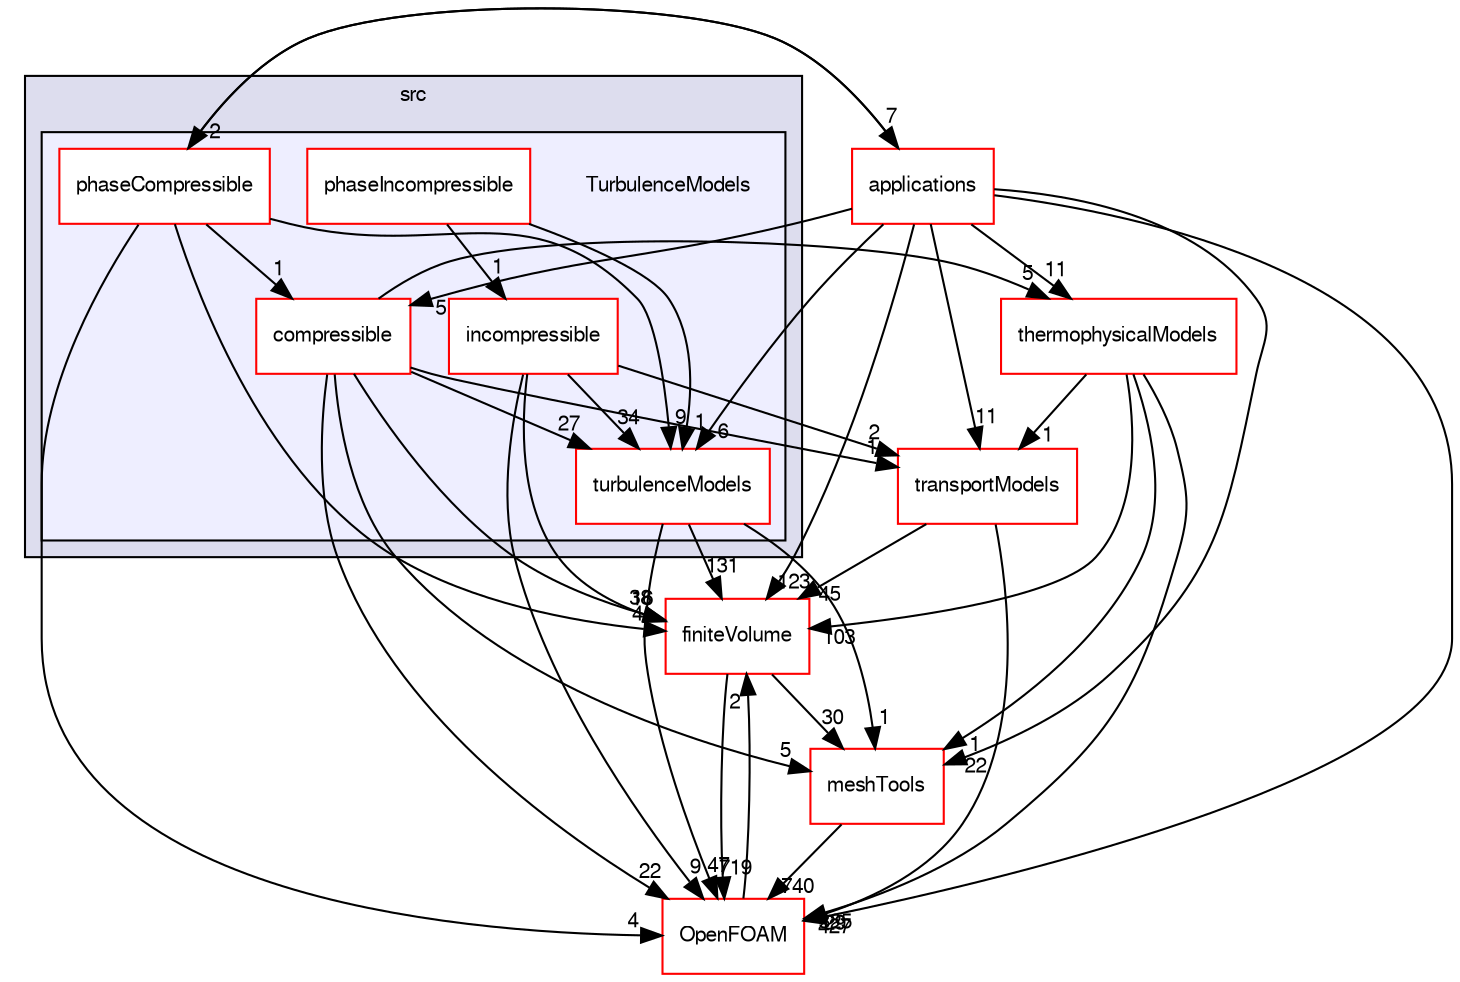 digraph "src/TurbulenceModels" {
  bgcolor=transparent;
  compound=true
  node [ fontsize="10", fontname="FreeSans"];
  edge [ labelfontsize="10", labelfontname="FreeSans"];
  subgraph clusterdir_68267d1309a1af8e8297ef4c3efbcdba {
    graph [ bgcolor="#ddddee", pencolor="black", label="src" fontname="FreeSans", fontsize="10", URL="dir_68267d1309a1af8e8297ef4c3efbcdba.html"]
  subgraph clusterdir_1eda626aeac0f0ad2848c36acaa5d501 {
    graph [ bgcolor="#eeeeff", pencolor="black", label="" URL="dir_1eda626aeac0f0ad2848c36acaa5d501.html"];
    dir_1eda626aeac0f0ad2848c36acaa5d501 [shape=plaintext label="TurbulenceModels"];
    dir_7904bc8e3270082a35070ba525b2d08a [shape=box label="compressible" color="red" fillcolor="white" style="filled" URL="dir_7904bc8e3270082a35070ba525b2d08a.html"];
    dir_65e3a25be7d63d0357fd279a6ba5d718 [shape=box label="incompressible" color="red" fillcolor="white" style="filled" URL="dir_65e3a25be7d63d0357fd279a6ba5d718.html"];
    dir_06975867f0e133b91c856f19c06af5a0 [shape=box label="phaseCompressible" color="red" fillcolor="white" style="filled" URL="dir_06975867f0e133b91c856f19c06af5a0.html"];
    dir_dc8d4d05c8f00732f10a1b937e6b7188 [shape=box label="phaseIncompressible" color="red" fillcolor="white" style="filled" URL="dir_dc8d4d05c8f00732f10a1b937e6b7188.html"];
    dir_a3dc37bcacf99bb6122ed819dac99f09 [shape=box label="turbulenceModels" color="red" fillcolor="white" style="filled" URL="dir_a3dc37bcacf99bb6122ed819dac99f09.html"];
  }
  }
  dir_9bd15774b555cf7259a6fa18f99fe99b [shape=box label="finiteVolume" color="red" URL="dir_9bd15774b555cf7259a6fa18f99fe99b.html"];
  dir_a6e4fee11f07c3b70486e88fe92cbbdc [shape=box label="applications" color="red" URL="dir_a6e4fee11f07c3b70486e88fe92cbbdc.html"];
  dir_ae30ad0bef50cf391b24c614251bb9fd [shape=box label="meshTools" color="red" URL="dir_ae30ad0bef50cf391b24c614251bb9fd.html"];
  dir_2778d089ec5c4f66810b11f753867003 [shape=box label="thermophysicalModels" color="red" URL="dir_2778d089ec5c4f66810b11f753867003.html"];
  dir_c5473ff19b20e6ec4dfe5c310b3778a8 [shape=box label="OpenFOAM" color="red" URL="dir_c5473ff19b20e6ec4dfe5c310b3778a8.html"];
  dir_9415e59289a6feeb24164dafa70a594f [shape=box label="transportModels" color="red" URL="dir_9415e59289a6feeb24164dafa70a594f.html"];
  dir_9bd15774b555cf7259a6fa18f99fe99b->dir_ae30ad0bef50cf391b24c614251bb9fd [headlabel="30", labeldistance=1.5 headhref="dir_000727_001560.html"];
  dir_9bd15774b555cf7259a6fa18f99fe99b->dir_c5473ff19b20e6ec4dfe5c310b3778a8 [headlabel="719", labeldistance=1.5 headhref="dir_000727_001706.html"];
  dir_a6e4fee11f07c3b70486e88fe92cbbdc->dir_9bd15774b555cf7259a6fa18f99fe99b [headlabel="123", labeldistance=1.5 headhref="dir_000000_000727.html"];
  dir_a6e4fee11f07c3b70486e88fe92cbbdc->dir_ae30ad0bef50cf391b24c614251bb9fd [headlabel="22", labeldistance=1.5 headhref="dir_000000_001560.html"];
  dir_a6e4fee11f07c3b70486e88fe92cbbdc->dir_7904bc8e3270082a35070ba525b2d08a [headlabel="5", labeldistance=1.5 headhref="dir_000000_002794.html"];
  dir_a6e4fee11f07c3b70486e88fe92cbbdc->dir_2778d089ec5c4f66810b11f753867003 [headlabel="11", labeldistance=1.5 headhref="dir_000000_001058.html"];
  dir_a6e4fee11f07c3b70486e88fe92cbbdc->dir_c5473ff19b20e6ec4dfe5c310b3778a8 [headlabel="427", labeldistance=1.5 headhref="dir_000000_001706.html"];
  dir_a6e4fee11f07c3b70486e88fe92cbbdc->dir_9415e59289a6feeb24164dafa70a594f [headlabel="11", labeldistance=1.5 headhref="dir_000000_000742.html"];
  dir_a6e4fee11f07c3b70486e88fe92cbbdc->dir_a3dc37bcacf99bb6122ed819dac99f09 [headlabel="6", labeldistance=1.5 headhref="dir_000000_000586.html"];
  dir_a6e4fee11f07c3b70486e88fe92cbbdc->dir_06975867f0e133b91c856f19c06af5a0 [headlabel="2", labeldistance=1.5 headhref="dir_000000_002833.html"];
  dir_ae30ad0bef50cf391b24c614251bb9fd->dir_c5473ff19b20e6ec4dfe5c310b3778a8 [headlabel="740", labeldistance=1.5 headhref="dir_001560_001706.html"];
  dir_dc8d4d05c8f00732f10a1b937e6b7188->dir_65e3a25be7d63d0357fd279a6ba5d718 [headlabel="1", labeldistance=1.5 headhref="dir_002843_002801.html"];
  dir_dc8d4d05c8f00732f10a1b937e6b7188->dir_a3dc37bcacf99bb6122ed819dac99f09 [headlabel="1", labeldistance=1.5 headhref="dir_002843_000586.html"];
  dir_7904bc8e3270082a35070ba525b2d08a->dir_9bd15774b555cf7259a6fa18f99fe99b [headlabel="38", labeldistance=1.5 headhref="dir_002794_000727.html"];
  dir_7904bc8e3270082a35070ba525b2d08a->dir_ae30ad0bef50cf391b24c614251bb9fd [headlabel="5", labeldistance=1.5 headhref="dir_002794_001560.html"];
  dir_7904bc8e3270082a35070ba525b2d08a->dir_2778d089ec5c4f66810b11f753867003 [headlabel="5", labeldistance=1.5 headhref="dir_002794_001058.html"];
  dir_7904bc8e3270082a35070ba525b2d08a->dir_c5473ff19b20e6ec4dfe5c310b3778a8 [headlabel="22", labeldistance=1.5 headhref="dir_002794_001706.html"];
  dir_7904bc8e3270082a35070ba525b2d08a->dir_9415e59289a6feeb24164dafa70a594f [headlabel="1", labeldistance=1.5 headhref="dir_002794_000742.html"];
  dir_7904bc8e3270082a35070ba525b2d08a->dir_a3dc37bcacf99bb6122ed819dac99f09 [headlabel="27", labeldistance=1.5 headhref="dir_002794_000586.html"];
  dir_2778d089ec5c4f66810b11f753867003->dir_9bd15774b555cf7259a6fa18f99fe99b [headlabel="103", labeldistance=1.5 headhref="dir_001058_000727.html"];
  dir_2778d089ec5c4f66810b11f753867003->dir_ae30ad0bef50cf391b24c614251bb9fd [headlabel="1", labeldistance=1.5 headhref="dir_001058_001560.html"];
  dir_2778d089ec5c4f66810b11f753867003->dir_c5473ff19b20e6ec4dfe5c310b3778a8 [headlabel="325", labeldistance=1.5 headhref="dir_001058_001706.html"];
  dir_2778d089ec5c4f66810b11f753867003->dir_9415e59289a6feeb24164dafa70a594f [headlabel="1", labeldistance=1.5 headhref="dir_001058_000742.html"];
  dir_c5473ff19b20e6ec4dfe5c310b3778a8->dir_9bd15774b555cf7259a6fa18f99fe99b [headlabel="2", labeldistance=1.5 headhref="dir_001706_000727.html"];
  dir_9415e59289a6feeb24164dafa70a594f->dir_9bd15774b555cf7259a6fa18f99fe99b [headlabel="45", labeldistance=1.5 headhref="dir_000742_000727.html"];
  dir_9415e59289a6feeb24164dafa70a594f->dir_c5473ff19b20e6ec4dfe5c310b3778a8 [headlabel="29", labeldistance=1.5 headhref="dir_000742_001706.html"];
  dir_65e3a25be7d63d0357fd279a6ba5d718->dir_9bd15774b555cf7259a6fa18f99fe99b [headlabel="16", labeldistance=1.5 headhref="dir_002801_000727.html"];
  dir_65e3a25be7d63d0357fd279a6ba5d718->dir_c5473ff19b20e6ec4dfe5c310b3778a8 [headlabel="9", labeldistance=1.5 headhref="dir_002801_001706.html"];
  dir_65e3a25be7d63d0357fd279a6ba5d718->dir_9415e59289a6feeb24164dafa70a594f [headlabel="2", labeldistance=1.5 headhref="dir_002801_000742.html"];
  dir_65e3a25be7d63d0357fd279a6ba5d718->dir_a3dc37bcacf99bb6122ed819dac99f09 [headlabel="34", labeldistance=1.5 headhref="dir_002801_000586.html"];
  dir_a3dc37bcacf99bb6122ed819dac99f09->dir_9bd15774b555cf7259a6fa18f99fe99b [headlabel="131", labeldistance=1.5 headhref="dir_000586_000727.html"];
  dir_a3dc37bcacf99bb6122ed819dac99f09->dir_ae30ad0bef50cf391b24c614251bb9fd [headlabel="1", labeldistance=1.5 headhref="dir_000586_001560.html"];
  dir_a3dc37bcacf99bb6122ed819dac99f09->dir_c5473ff19b20e6ec4dfe5c310b3778a8 [headlabel="47", labeldistance=1.5 headhref="dir_000586_001706.html"];
  dir_06975867f0e133b91c856f19c06af5a0->dir_9bd15774b555cf7259a6fa18f99fe99b [headlabel="4", labeldistance=1.5 headhref="dir_002833_000727.html"];
  dir_06975867f0e133b91c856f19c06af5a0->dir_a6e4fee11f07c3b70486e88fe92cbbdc [headlabel="7", labeldistance=1.5 headhref="dir_002833_000000.html"];
  dir_06975867f0e133b91c856f19c06af5a0->dir_7904bc8e3270082a35070ba525b2d08a [headlabel="1", labeldistance=1.5 headhref="dir_002833_002794.html"];
  dir_06975867f0e133b91c856f19c06af5a0->dir_c5473ff19b20e6ec4dfe5c310b3778a8 [headlabel="4", labeldistance=1.5 headhref="dir_002833_001706.html"];
  dir_06975867f0e133b91c856f19c06af5a0->dir_a3dc37bcacf99bb6122ed819dac99f09 [headlabel="9", labeldistance=1.5 headhref="dir_002833_000586.html"];
}
